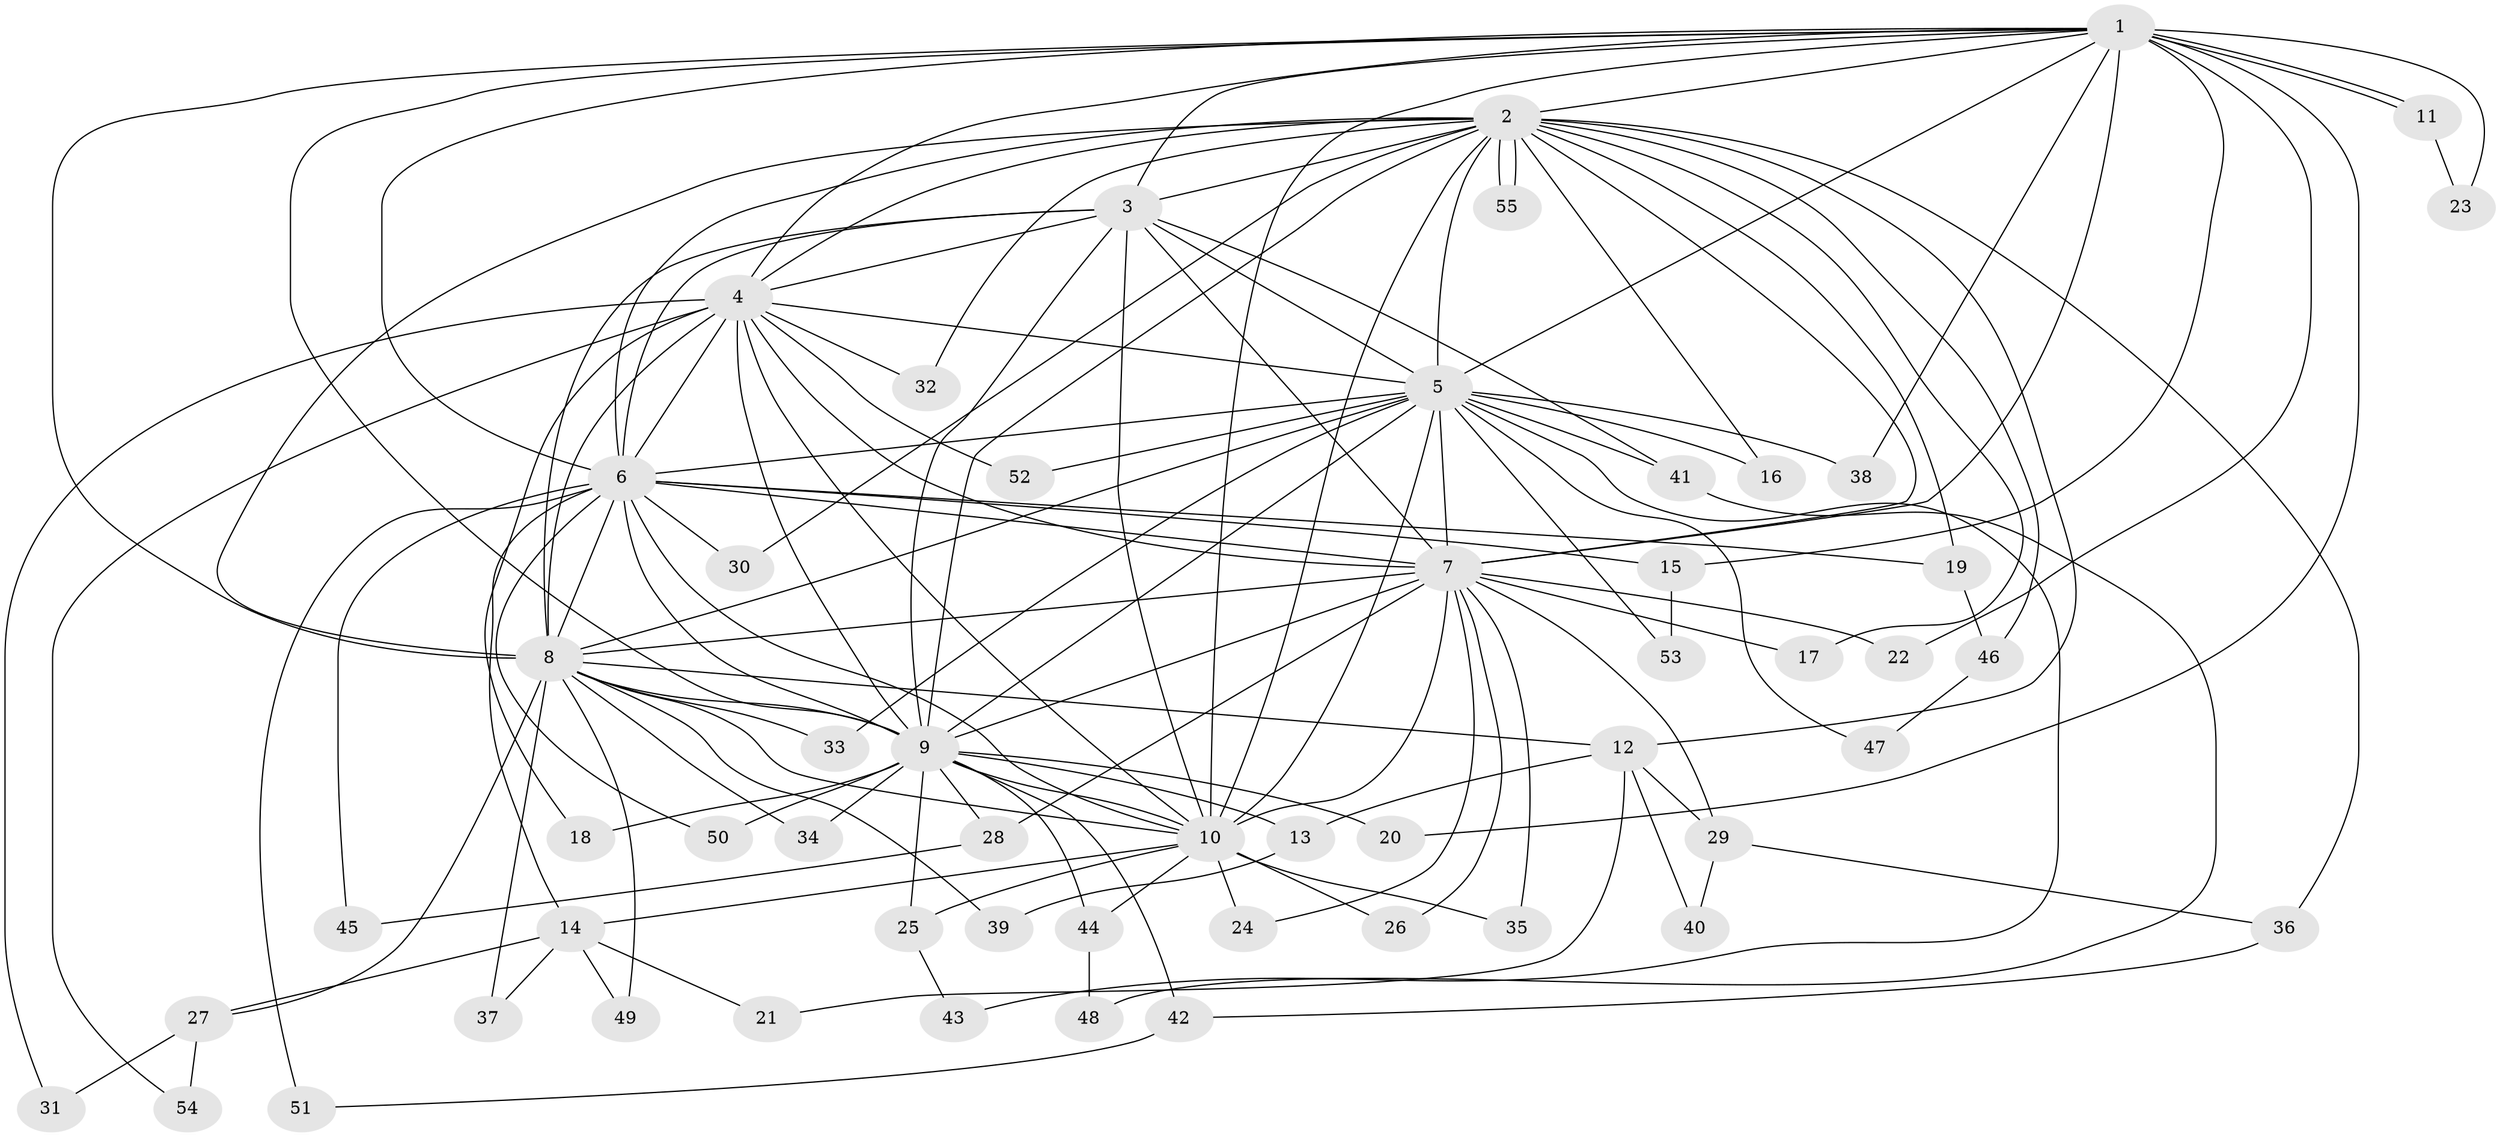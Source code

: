 // coarse degree distribution, {1: 0.5, 2: 0.36363636363636365, 7: 0.045454545454545456, 13: 0.09090909090909091}
// Generated by graph-tools (version 1.1) at 2025/49/03/04/25 21:49:31]
// undirected, 55 vertices, 135 edges
graph export_dot {
graph [start="1"]
  node [color=gray90,style=filled];
  1;
  2;
  3;
  4;
  5;
  6;
  7;
  8;
  9;
  10;
  11;
  12;
  13;
  14;
  15;
  16;
  17;
  18;
  19;
  20;
  21;
  22;
  23;
  24;
  25;
  26;
  27;
  28;
  29;
  30;
  31;
  32;
  33;
  34;
  35;
  36;
  37;
  38;
  39;
  40;
  41;
  42;
  43;
  44;
  45;
  46;
  47;
  48;
  49;
  50;
  51;
  52;
  53;
  54;
  55;
  1 -- 2;
  1 -- 3;
  1 -- 4;
  1 -- 5;
  1 -- 6;
  1 -- 7;
  1 -- 8;
  1 -- 9;
  1 -- 10;
  1 -- 11;
  1 -- 11;
  1 -- 15;
  1 -- 20;
  1 -- 22;
  1 -- 23;
  1 -- 38;
  2 -- 3;
  2 -- 4;
  2 -- 5;
  2 -- 6;
  2 -- 7;
  2 -- 8;
  2 -- 9;
  2 -- 10;
  2 -- 12;
  2 -- 16;
  2 -- 17;
  2 -- 19;
  2 -- 30;
  2 -- 32;
  2 -- 36;
  2 -- 46;
  2 -- 55;
  2 -- 55;
  3 -- 4;
  3 -- 5;
  3 -- 6;
  3 -- 7;
  3 -- 8;
  3 -- 9;
  3 -- 10;
  3 -- 41;
  4 -- 5;
  4 -- 6;
  4 -- 7;
  4 -- 8;
  4 -- 9;
  4 -- 10;
  4 -- 18;
  4 -- 31;
  4 -- 32;
  4 -- 52;
  4 -- 54;
  5 -- 6;
  5 -- 7;
  5 -- 8;
  5 -- 9;
  5 -- 10;
  5 -- 16;
  5 -- 33;
  5 -- 38;
  5 -- 41;
  5 -- 43;
  5 -- 47;
  5 -- 52;
  5 -- 53;
  6 -- 7;
  6 -- 8;
  6 -- 9;
  6 -- 10;
  6 -- 14;
  6 -- 15;
  6 -- 19;
  6 -- 30;
  6 -- 45;
  6 -- 50;
  6 -- 51;
  7 -- 8;
  7 -- 9;
  7 -- 10;
  7 -- 17;
  7 -- 22;
  7 -- 24;
  7 -- 26;
  7 -- 28;
  7 -- 29;
  7 -- 35;
  8 -- 9;
  8 -- 10;
  8 -- 12;
  8 -- 27;
  8 -- 33;
  8 -- 34;
  8 -- 37;
  8 -- 39;
  8 -- 49;
  9 -- 10;
  9 -- 13;
  9 -- 18;
  9 -- 20;
  9 -- 25;
  9 -- 28;
  9 -- 34;
  9 -- 42;
  9 -- 44;
  9 -- 50;
  10 -- 14;
  10 -- 24;
  10 -- 25;
  10 -- 26;
  10 -- 35;
  10 -- 44;
  11 -- 23;
  12 -- 13;
  12 -- 21;
  12 -- 29;
  12 -- 40;
  13 -- 39;
  14 -- 21;
  14 -- 27;
  14 -- 37;
  14 -- 49;
  15 -- 53;
  19 -- 46;
  25 -- 43;
  27 -- 31;
  27 -- 54;
  28 -- 45;
  29 -- 36;
  29 -- 40;
  36 -- 42;
  41 -- 48;
  42 -- 51;
  44 -- 48;
  46 -- 47;
}
